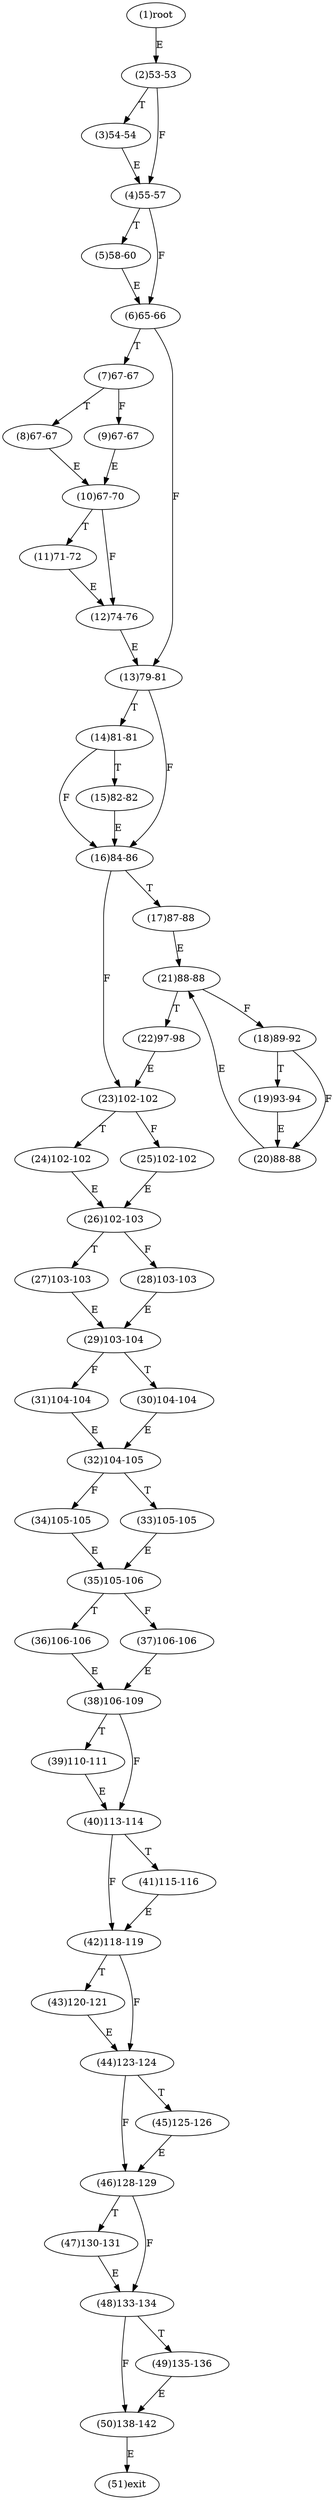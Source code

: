 digraph "" { 
1[ label="(1)root"];
2[ label="(2)53-53"];
3[ label="(3)54-54"];
4[ label="(4)55-57"];
5[ label="(5)58-60"];
6[ label="(6)65-66"];
7[ label="(7)67-67"];
8[ label="(8)67-67"];
9[ label="(9)67-67"];
10[ label="(10)67-70"];
11[ label="(11)71-72"];
12[ label="(12)74-76"];
13[ label="(13)79-81"];
14[ label="(14)81-81"];
15[ label="(15)82-82"];
17[ label="(17)87-88"];
16[ label="(16)84-86"];
19[ label="(19)93-94"];
18[ label="(18)89-92"];
21[ label="(21)88-88"];
20[ label="(20)88-88"];
23[ label="(23)102-102"];
22[ label="(22)97-98"];
25[ label="(25)102-102"];
24[ label="(24)102-102"];
27[ label="(27)103-103"];
26[ label="(26)102-103"];
29[ label="(29)103-104"];
28[ label="(28)103-103"];
31[ label="(31)104-104"];
30[ label="(30)104-104"];
34[ label="(34)105-105"];
35[ label="(35)105-106"];
32[ label="(32)104-105"];
33[ label="(33)105-105"];
38[ label="(38)106-109"];
39[ label="(39)110-111"];
36[ label="(36)106-106"];
37[ label="(37)106-106"];
42[ label="(42)118-119"];
43[ label="(43)120-121"];
40[ label="(40)113-114"];
41[ label="(41)115-116"];
46[ label="(46)128-129"];
47[ label="(47)130-131"];
44[ label="(44)123-124"];
45[ label="(45)125-126"];
51[ label="(51)exit"];
50[ label="(50)138-142"];
49[ label="(49)135-136"];
48[ label="(48)133-134"];
1->2[ label="E"];
2->4[ label="F"];
2->3[ label="T"];
3->4[ label="E"];
4->6[ label="F"];
4->5[ label="T"];
5->6[ label="E"];
6->13[ label="F"];
6->7[ label="T"];
7->9[ label="F"];
7->8[ label="T"];
8->10[ label="E"];
9->10[ label="E"];
10->12[ label="F"];
10->11[ label="T"];
11->12[ label="E"];
12->13[ label="E"];
13->16[ label="F"];
13->14[ label="T"];
14->16[ label="F"];
14->15[ label="T"];
15->16[ label="E"];
16->23[ label="F"];
16->17[ label="T"];
17->21[ label="E"];
18->20[ label="F"];
18->19[ label="T"];
19->20[ label="E"];
20->21[ label="E"];
21->18[ label="F"];
21->22[ label="T"];
22->23[ label="E"];
23->25[ label="F"];
23->24[ label="T"];
24->26[ label="E"];
25->26[ label="E"];
26->28[ label="F"];
26->27[ label="T"];
27->29[ label="E"];
28->29[ label="E"];
29->31[ label="F"];
29->30[ label="T"];
30->32[ label="E"];
31->32[ label="E"];
32->34[ label="F"];
32->33[ label="T"];
33->35[ label="E"];
34->35[ label="E"];
35->37[ label="F"];
35->36[ label="T"];
36->38[ label="E"];
37->38[ label="E"];
38->40[ label="F"];
38->39[ label="T"];
39->40[ label="E"];
40->42[ label="F"];
40->41[ label="T"];
41->42[ label="E"];
42->44[ label="F"];
42->43[ label="T"];
43->44[ label="E"];
44->46[ label="F"];
44->45[ label="T"];
45->46[ label="E"];
46->48[ label="F"];
46->47[ label="T"];
47->48[ label="E"];
48->50[ label="F"];
48->49[ label="T"];
49->50[ label="E"];
50->51[ label="E"];
}